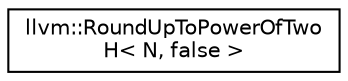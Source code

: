 digraph "Graphical Class Hierarchy"
{
  edge [fontname="Helvetica",fontsize="10",labelfontname="Helvetica",labelfontsize="10"];
  node [fontname="Helvetica",fontsize="10",shape=record];
  rankdir="LR";
  Node1 [label="llvm::RoundUpToPowerOfTwo\lH\< N, false \>",height=0.2,width=0.4,color="black", fillcolor="white", style="filled",URL="$structllvm_1_1RoundUpToPowerOfTwoH_3_01N_00_01false_01_4.html"];
}
